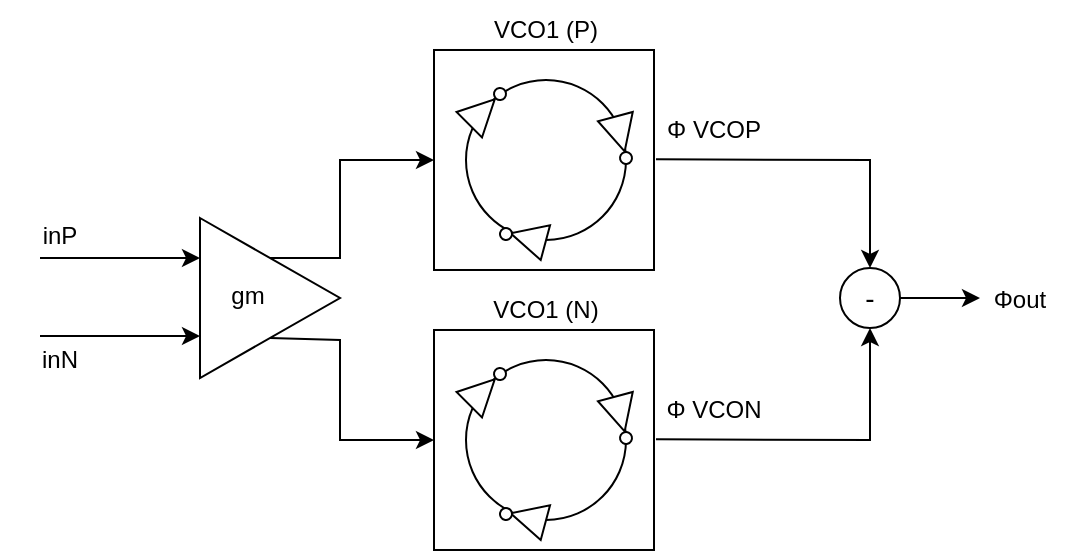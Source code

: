 <mxfile version="24.2.5" type="device">
  <diagram name="Página-1" id="l3N7yL3Utd_uWMSujHmd">
    <mxGraphModel dx="989" dy="577" grid="1" gridSize="10" guides="1" tooltips="1" connect="1" arrows="1" fold="1" page="1" pageScale="1" pageWidth="827" pageHeight="1169" math="0" shadow="0">
      <root>
        <mxCell id="0" />
        <mxCell id="1" parent="0" />
        <mxCell id="n2V154Dj1KjKW0734t63-1" value="" style="group;rotation=-135;" vertex="1" connectable="0" parent="1">
          <mxGeometry x="284" y="219.996" width="110" height="100.004" as="geometry" />
        </mxCell>
        <mxCell id="n2V154Dj1KjKW0734t63-2" value="" style="rounded=0;whiteSpace=wrap;html=1;" vertex="1" parent="n2V154Dj1KjKW0734t63-1">
          <mxGeometry x="-7" y="-5" width="110" height="110" as="geometry" />
        </mxCell>
        <mxCell id="n2V154Dj1KjKW0734t63-3" value="" style="ellipse;whiteSpace=wrap;html=1;aspect=fixed;rotation=-135;" vertex="1" parent="n2V154Dj1KjKW0734t63-1">
          <mxGeometry x="9" y="10" width="80" height="80" as="geometry" />
        </mxCell>
        <mxCell id="n2V154Dj1KjKW0734t63-4" value="" style="group;rotation=-165;" vertex="1" connectable="0" parent="n2V154Dj1KjKW0734t63-1">
          <mxGeometry x="25" y="79" width="24" height="18" as="geometry" />
        </mxCell>
        <mxCell id="n2V154Dj1KjKW0734t63-5" value="" style="triangle;whiteSpace=wrap;html=1;rotation=-165;" vertex="1" parent="n2V154Dj1KjKW0734t63-4">
          <mxGeometry x="6" y="1" width="18" height="18" as="geometry" />
        </mxCell>
        <mxCell id="n2V154Dj1KjKW0734t63-6" value="" style="ellipse;whiteSpace=wrap;html=1;aspect=fixed;rotation=-165;" vertex="1" parent="n2V154Dj1KjKW0734t63-4">
          <mxGeometry x="1" y="5" width="6" height="6" as="geometry" />
        </mxCell>
        <mxCell id="n2V154Dj1KjKW0734t63-7" value="" style="triangle;whiteSpace=wrap;html=1;rotation=-45;" vertex="1" parent="n2V154Dj1KjKW0734t63-1">
          <mxGeometry x="8" y="17" width="18" height="18" as="geometry" />
        </mxCell>
        <mxCell id="n2V154Dj1KjKW0734t63-8" value="" style="ellipse;whiteSpace=wrap;html=1;aspect=fixed;rotation=-186;" vertex="1" parent="n2V154Dj1KjKW0734t63-1">
          <mxGeometry x="23" y="14" width="6" height="6" as="geometry" />
        </mxCell>
        <mxCell id="n2V154Dj1KjKW0734t63-9" value="" style="group;rotation=-285;" vertex="1" connectable="0" parent="n2V154Dj1KjKW0734t63-1">
          <mxGeometry x="74" y="31" width="24" height="18" as="geometry" />
        </mxCell>
        <mxCell id="n2V154Dj1KjKW0734t63-10" value="" style="triangle;whiteSpace=wrap;html=1;rotation=-285;" vertex="1" parent="n2V154Dj1KjKW0734t63-9">
          <mxGeometry x="3" y="-3" width="18" height="18" as="geometry" />
        </mxCell>
        <mxCell id="n2V154Dj1KjKW0734t63-11" value="" style="ellipse;whiteSpace=wrap;html=1;aspect=fixed;rotation=-285;" vertex="1" parent="n2V154Dj1KjKW0734t63-9">
          <mxGeometry x="12" y="15" width="6" height="6" as="geometry" />
        </mxCell>
        <mxCell id="n2V154Dj1KjKW0734t63-12" value="VCO1 (P)" style="text;html=1;align=center;verticalAlign=middle;whiteSpace=wrap;rounded=0;" vertex="1" parent="n2V154Dj1KjKW0734t63-1">
          <mxGeometry x="19" y="-29.996" width="60" height="30" as="geometry" />
        </mxCell>
        <mxCell id="n2V154Dj1KjKW0734t63-13" value="" style="endArrow=classic;html=1;rounded=0;entryX=0.5;entryY=0;entryDx=0;entryDy=0;" edge="1" parent="1" target="n2V154Dj1KjKW0734t63-36">
          <mxGeometry width="50" height="50" relative="1" as="geometry">
            <mxPoint x="388" y="269.65" as="sourcePoint" />
            <mxPoint x="458" y="269.65" as="targetPoint" />
            <Array as="points">
              <mxPoint x="495" y="270" />
            </Array>
          </mxGeometry>
        </mxCell>
        <mxCell id="n2V154Dj1KjKW0734t63-14" value="" style="rounded=0;whiteSpace=wrap;html=1;" vertex="1" parent="1">
          <mxGeometry x="277" y="354.996" width="110" height="110" as="geometry" />
        </mxCell>
        <mxCell id="n2V154Dj1KjKW0734t63-15" value="" style="ellipse;whiteSpace=wrap;html=1;aspect=fixed;rotation=-135;" vertex="1" parent="1">
          <mxGeometry x="293" y="369.996" width="80" height="80" as="geometry" />
        </mxCell>
        <mxCell id="n2V154Dj1KjKW0734t63-16" value="" style="group;rotation=-165;" vertex="1" connectable="0" parent="1">
          <mxGeometry x="309" y="438.996" width="24" height="18" as="geometry" />
        </mxCell>
        <mxCell id="n2V154Dj1KjKW0734t63-17" value="" style="triangle;whiteSpace=wrap;html=1;rotation=-165;" vertex="1" parent="n2V154Dj1KjKW0734t63-16">
          <mxGeometry x="6" y="1" width="18" height="18" as="geometry" />
        </mxCell>
        <mxCell id="n2V154Dj1KjKW0734t63-18" value="" style="ellipse;whiteSpace=wrap;html=1;aspect=fixed;rotation=-165;" vertex="1" parent="n2V154Dj1KjKW0734t63-16">
          <mxGeometry x="1" y="5" width="6" height="6" as="geometry" />
        </mxCell>
        <mxCell id="n2V154Dj1KjKW0734t63-19" value="" style="triangle;whiteSpace=wrap;html=1;rotation=-45;" vertex="1" parent="1">
          <mxGeometry x="292" y="376.996" width="18" height="18" as="geometry" />
        </mxCell>
        <mxCell id="n2V154Dj1KjKW0734t63-20" value="" style="ellipse;whiteSpace=wrap;html=1;aspect=fixed;rotation=-186;" vertex="1" parent="1">
          <mxGeometry x="307" y="373.996" width="6" height="6" as="geometry" />
        </mxCell>
        <mxCell id="n2V154Dj1KjKW0734t63-21" value="" style="group;rotation=-285;" vertex="1" connectable="0" parent="1">
          <mxGeometry x="358" y="390.996" width="24" height="18" as="geometry" />
        </mxCell>
        <mxCell id="n2V154Dj1KjKW0734t63-22" value="" style="triangle;whiteSpace=wrap;html=1;rotation=-285;" vertex="1" parent="n2V154Dj1KjKW0734t63-21">
          <mxGeometry x="3" y="-3" width="18" height="18" as="geometry" />
        </mxCell>
        <mxCell id="n2V154Dj1KjKW0734t63-23" value="" style="ellipse;whiteSpace=wrap;html=1;aspect=fixed;rotation=-285;" vertex="1" parent="n2V154Dj1KjKW0734t63-21">
          <mxGeometry x="12" y="15" width="6" height="6" as="geometry" />
        </mxCell>
        <mxCell id="n2V154Dj1KjKW0734t63-24" value="VCO1 (N)" style="text;html=1;align=center;verticalAlign=middle;whiteSpace=wrap;rounded=0;" vertex="1" parent="1">
          <mxGeometry x="303" y="330" width="60" height="30" as="geometry" />
        </mxCell>
        <mxCell id="n2V154Dj1KjKW0734t63-25" value="" style="endArrow=classic;html=1;rounded=0;entryX=0.5;entryY=1;entryDx=0;entryDy=0;" edge="1" parent="1" target="n2V154Dj1KjKW0734t63-36">
          <mxGeometry width="50" height="50" relative="1" as="geometry">
            <mxPoint x="388" y="409.65" as="sourcePoint" />
            <mxPoint x="458" y="409.65" as="targetPoint" />
            <Array as="points">
              <mxPoint x="495" y="410" />
            </Array>
          </mxGeometry>
        </mxCell>
        <mxCell id="n2V154Dj1KjKW0734t63-26" value="" style="endArrow=classic;html=1;rounded=0;" edge="1" parent="1">
          <mxGeometry width="50" height="50" relative="1" as="geometry">
            <mxPoint x="80" y="319" as="sourcePoint" />
            <mxPoint x="160" y="319" as="targetPoint" />
          </mxGeometry>
        </mxCell>
        <mxCell id="n2V154Dj1KjKW0734t63-27" value="" style="endArrow=classic;html=1;rounded=0;" edge="1" parent="1">
          <mxGeometry width="50" height="50" relative="1" as="geometry">
            <mxPoint x="80" y="358" as="sourcePoint" />
            <mxPoint x="160" y="358" as="targetPoint" />
          </mxGeometry>
        </mxCell>
        <mxCell id="n2V154Dj1KjKW0734t63-28" value="" style="triangle;whiteSpace=wrap;html=1;" vertex="1" parent="1">
          <mxGeometry x="160" y="299" width="70" height="80" as="geometry" />
        </mxCell>
        <mxCell id="n2V154Dj1KjKW0734t63-29" value="gm" style="text;html=1;align=center;verticalAlign=middle;whiteSpace=wrap;rounded=0;" vertex="1" parent="1">
          <mxGeometry x="154" y="323" width="60" height="30" as="geometry" />
        </mxCell>
        <mxCell id="n2V154Dj1KjKW0734t63-30" value="" style="endArrow=classic;html=1;rounded=0;exitX=0.5;exitY=0;exitDx=0;exitDy=0;entryX=0;entryY=0.5;entryDx=0;entryDy=0;" edge="1" parent="1" source="n2V154Dj1KjKW0734t63-28" target="n2V154Dj1KjKW0734t63-2">
          <mxGeometry width="50" height="50" relative="1" as="geometry">
            <mxPoint x="420" y="490" as="sourcePoint" />
            <mxPoint x="470" y="440" as="targetPoint" />
            <Array as="points">
              <mxPoint x="230" y="319" />
              <mxPoint x="230" y="270" />
            </Array>
          </mxGeometry>
        </mxCell>
        <mxCell id="n2V154Dj1KjKW0734t63-31" value="" style="endArrow=classic;html=1;rounded=0;exitX=0.5;exitY=1;exitDx=0;exitDy=0;entryX=0;entryY=0.5;entryDx=0;entryDy=0;" edge="1" parent="1" source="n2V154Dj1KjKW0734t63-28" target="n2V154Dj1KjKW0734t63-14">
          <mxGeometry width="50" height="50" relative="1" as="geometry">
            <mxPoint x="420" y="490" as="sourcePoint" />
            <mxPoint x="470" y="440" as="targetPoint" />
            <Array as="points">
              <mxPoint x="230" y="360" />
              <mxPoint x="230" y="410" />
            </Array>
          </mxGeometry>
        </mxCell>
        <mxCell id="n2V154Dj1KjKW0734t63-32" value="inP" style="text;html=1;align=center;verticalAlign=middle;whiteSpace=wrap;rounded=0;" vertex="1" parent="1">
          <mxGeometry x="60" y="293" width="60" height="30" as="geometry" />
        </mxCell>
        <mxCell id="n2V154Dj1KjKW0734t63-33" value="inN" style="text;html=1;align=center;verticalAlign=middle;whiteSpace=wrap;rounded=0;" vertex="1" parent="1">
          <mxGeometry x="60" y="355" width="60" height="30" as="geometry" />
        </mxCell>
        <mxCell id="n2V154Dj1KjKW0734t63-34" value="Φ VCOP" style="text;html=1;align=center;verticalAlign=middle;whiteSpace=wrap;rounded=0;" vertex="1" parent="1">
          <mxGeometry x="387" y="240" width="60" height="30" as="geometry" />
        </mxCell>
        <mxCell id="n2V154Dj1KjKW0734t63-35" value="Φ VCON" style="text;html=1;align=center;verticalAlign=middle;whiteSpace=wrap;rounded=0;" vertex="1" parent="1">
          <mxGeometry x="387" y="380" width="60" height="30" as="geometry" />
        </mxCell>
        <mxCell id="n2V154Dj1KjKW0734t63-36" value="&lt;font style=&quot;font-size: 14px;&quot;&gt;-&lt;/font&gt;" style="ellipse;whiteSpace=wrap;html=1;aspect=fixed;" vertex="1" parent="1">
          <mxGeometry x="480" y="324" width="30" height="30" as="geometry" />
        </mxCell>
        <mxCell id="n2V154Dj1KjKW0734t63-37" value="" style="endArrow=classic;html=1;rounded=0;exitX=1;exitY=0.5;exitDx=0;exitDy=0;" edge="1" parent="1" source="n2V154Dj1KjKW0734t63-36">
          <mxGeometry width="50" height="50" relative="1" as="geometry">
            <mxPoint x="590" y="320" as="sourcePoint" />
            <mxPoint x="550" y="339" as="targetPoint" />
          </mxGeometry>
        </mxCell>
        <mxCell id="n2V154Dj1KjKW0734t63-38" value="Φout" style="text;html=1;align=center;verticalAlign=middle;whiteSpace=wrap;rounded=0;" vertex="1" parent="1">
          <mxGeometry x="540" y="325" width="60" height="30" as="geometry" />
        </mxCell>
      </root>
    </mxGraphModel>
  </diagram>
</mxfile>
